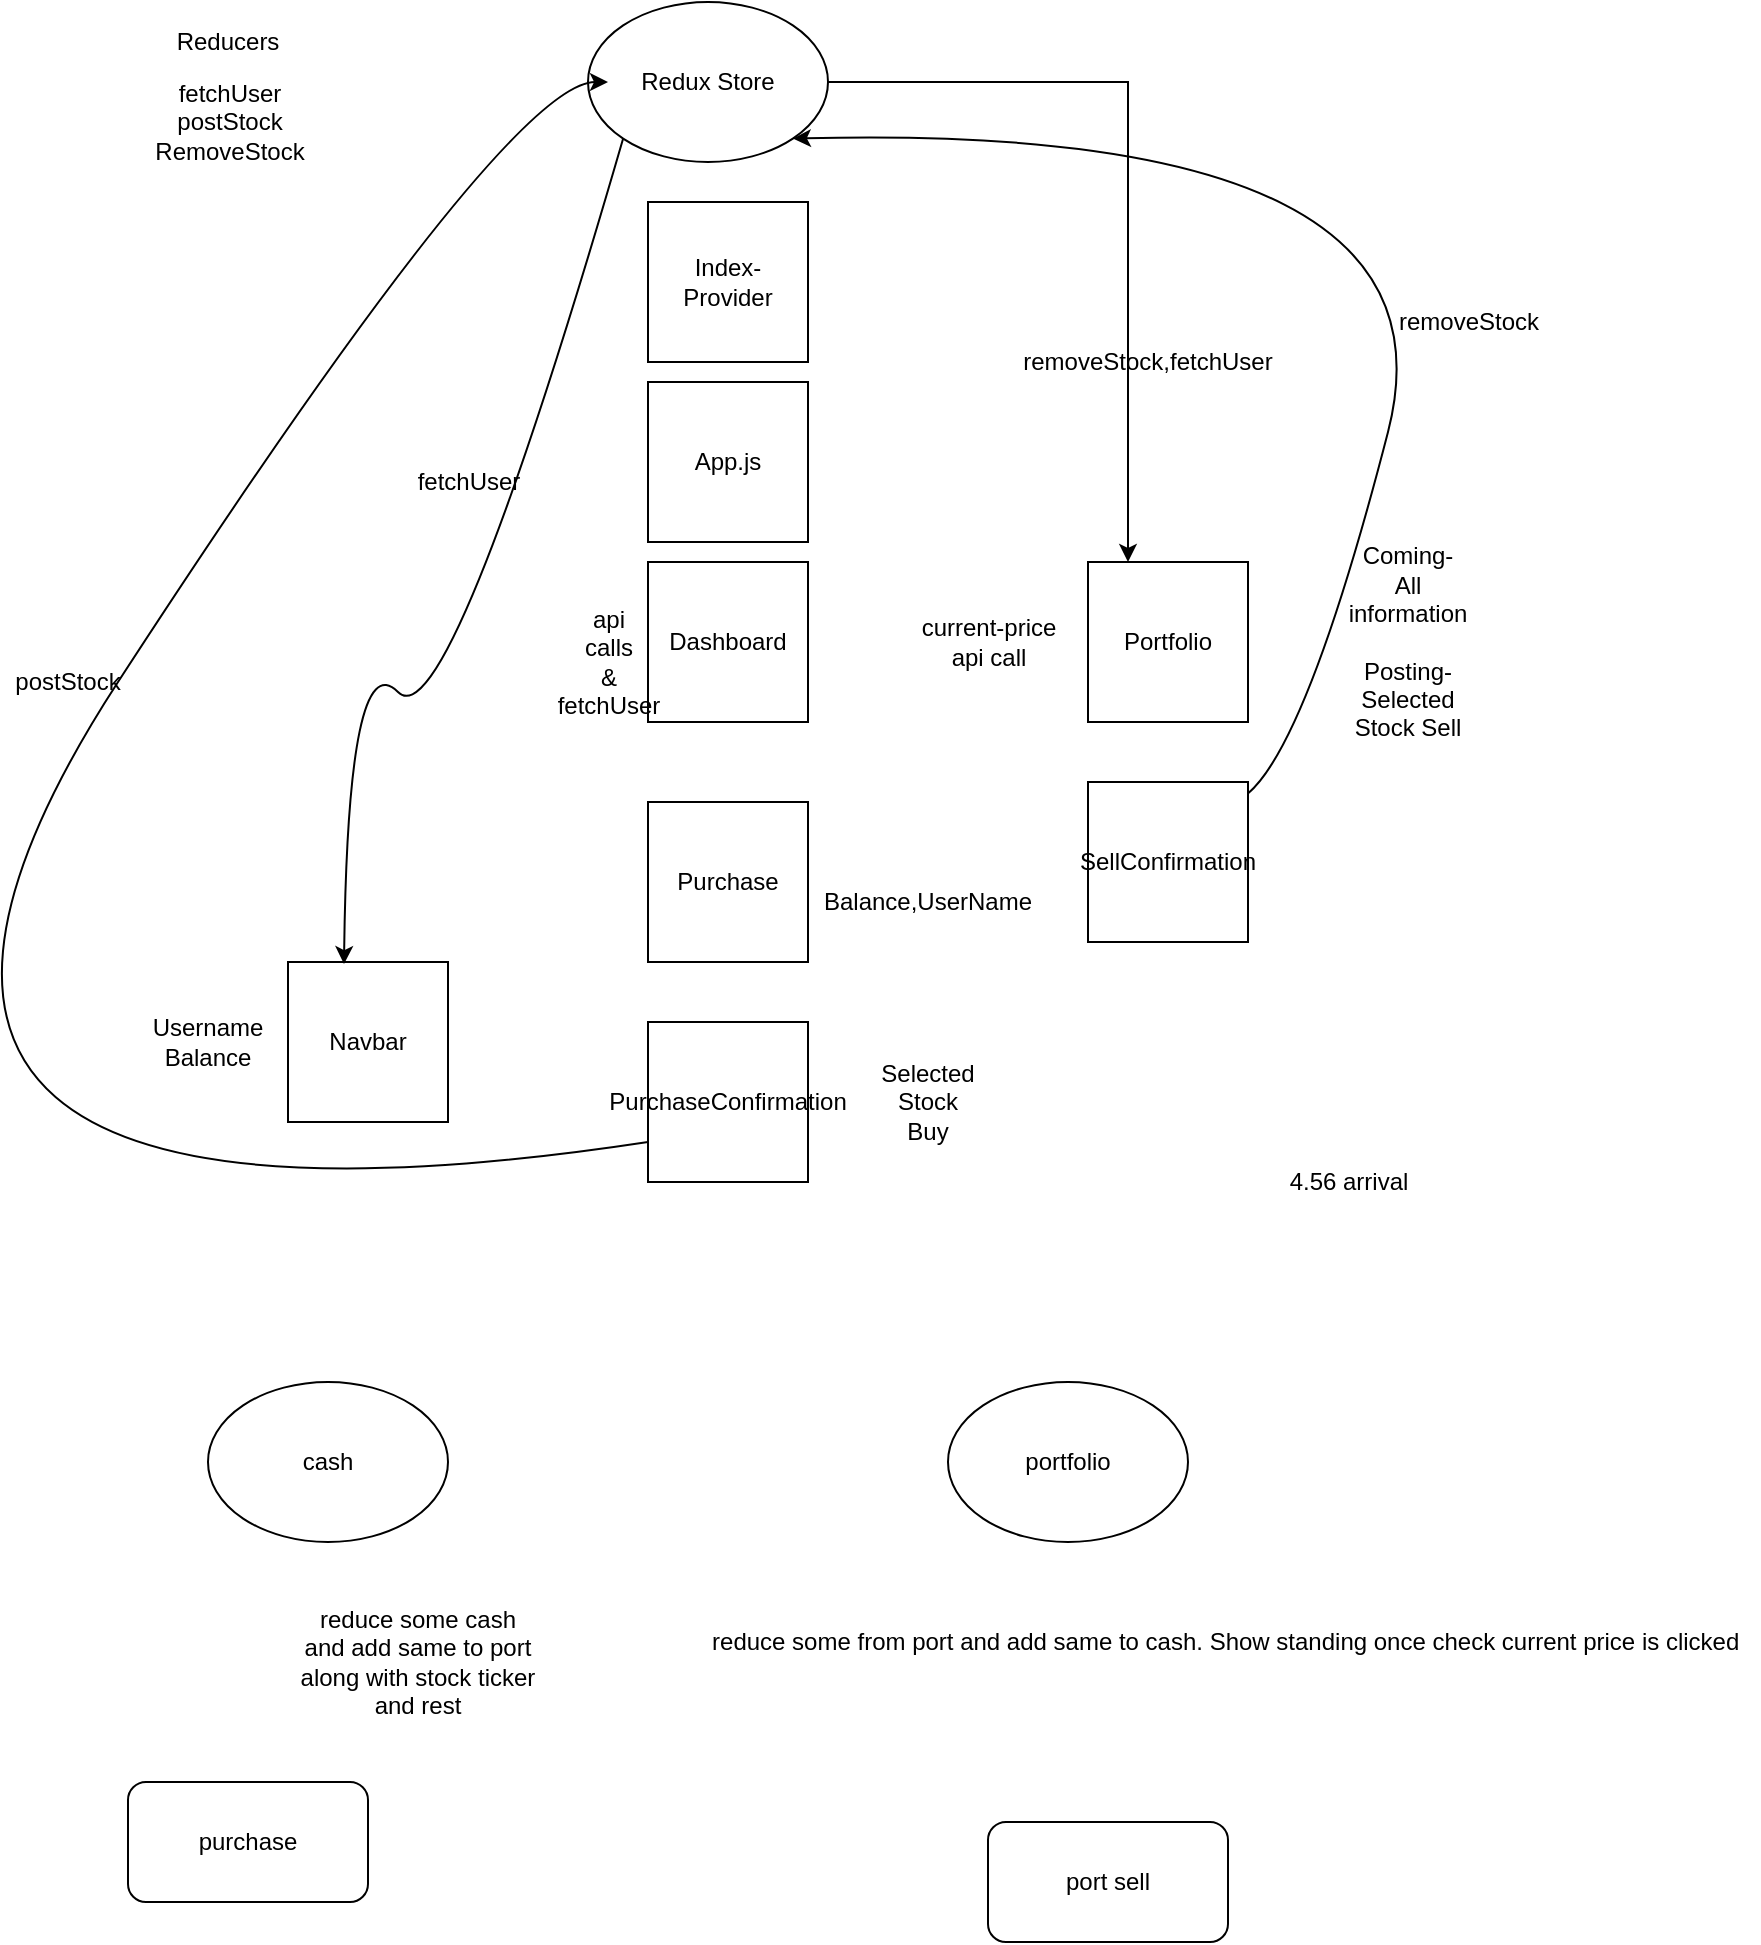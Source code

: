 <mxfile version="13.4.6" type="device"><diagram id="IFWG4bQbkCaNXsrfukvy" name="Page-1"><mxGraphModel dx="1422" dy="794" grid="1" gridSize="10" guides="1" tooltips="1" connect="1" arrows="1" fold="1" page="1" pageScale="1" pageWidth="827" pageHeight="1169" math="0" shadow="0"><root><mxCell id="0"/><mxCell id="1" parent="0"/><mxCell id="FCUH_WfmkiMmbu-LGiSa-32" style="edgeStyle=orthogonalEdgeStyle;rounded=0;orthogonalLoop=1;jettySize=auto;html=1;entryX=0.25;entryY=0;entryDx=0;entryDy=0;" parent="1" source="FCUH_WfmkiMmbu-LGiSa-1" target="FCUH_WfmkiMmbu-LGiSa-6" edge="1"><mxGeometry relative="1" as="geometry"/></mxCell><mxCell id="FCUH_WfmkiMmbu-LGiSa-1" value="Redux Store" style="ellipse;whiteSpace=wrap;html=1;" parent="1" vertex="1"><mxGeometry x="300" y="10" width="120" height="80" as="geometry"/></mxCell><mxCell id="FCUH_WfmkiMmbu-LGiSa-2" value="Index-Provider" style="whiteSpace=wrap;html=1;aspect=fixed;" parent="1" vertex="1"><mxGeometry x="330" y="110" width="80" height="80" as="geometry"/></mxCell><mxCell id="FCUH_WfmkiMmbu-LGiSa-3" value="App.js" style="whiteSpace=wrap;html=1;aspect=fixed;" parent="1" vertex="1"><mxGeometry x="330" y="200" width="80" height="80" as="geometry"/></mxCell><mxCell id="FCUH_WfmkiMmbu-LGiSa-4" value="Dashboard" style="whiteSpace=wrap;html=1;aspect=fixed;" parent="1" vertex="1"><mxGeometry x="330" y="290" width="80" height="80" as="geometry"/></mxCell><mxCell id="FCUH_WfmkiMmbu-LGiSa-5" value="Navbar" style="whiteSpace=wrap;html=1;aspect=fixed;" parent="1" vertex="1"><mxGeometry x="150" y="490" width="80" height="80" as="geometry"/></mxCell><mxCell id="FCUH_WfmkiMmbu-LGiSa-6" value="Portfolio" style="whiteSpace=wrap;html=1;aspect=fixed;" parent="1" vertex="1"><mxGeometry x="550" y="290" width="80" height="80" as="geometry"/></mxCell><mxCell id="FCUH_WfmkiMmbu-LGiSa-7" value="fetchUser&lt;br&gt;postStock&lt;br&gt;RemoveStock" style="text;html=1;strokeColor=none;fillColor=none;align=center;verticalAlign=middle;whiteSpace=wrap;rounded=0;" parent="1" vertex="1"><mxGeometry x="101" y="60" width="40" height="20" as="geometry"/></mxCell><mxCell id="FCUH_WfmkiMmbu-LGiSa-12" value="Username&lt;br&gt;Balance" style="text;html=1;strokeColor=none;fillColor=none;align=center;verticalAlign=middle;whiteSpace=wrap;rounded=0;" parent="1" vertex="1"><mxGeometry x="90" y="520" width="40" height="20" as="geometry"/></mxCell><mxCell id="FCUH_WfmkiMmbu-LGiSa-14" value="Coming- All information&lt;br&gt;&lt;br&gt;Posting- Selected Stock Sell" style="text;html=1;strokeColor=none;fillColor=none;align=center;verticalAlign=middle;whiteSpace=wrap;rounded=0;" parent="1" vertex="1"><mxGeometry x="690" y="320" width="40" height="20" as="geometry"/></mxCell><mxCell id="FCUH_WfmkiMmbu-LGiSa-17" value="Reducers" style="text;html=1;strokeColor=none;fillColor=none;align=center;verticalAlign=middle;whiteSpace=wrap;rounded=0;" parent="1" vertex="1"><mxGeometry x="100" y="20" width="40" height="20" as="geometry"/></mxCell><mxCell id="FCUH_WfmkiMmbu-LGiSa-18" value="Purchase" style="whiteSpace=wrap;html=1;aspect=fixed;" parent="1" vertex="1"><mxGeometry x="330" y="410" width="80" height="80" as="geometry"/></mxCell><mxCell id="FCUH_WfmkiMmbu-LGiSa-19" value="Selected Stock Buy" style="text;html=1;strokeColor=none;fillColor=none;align=center;verticalAlign=middle;whiteSpace=wrap;rounded=0;" parent="1" vertex="1"><mxGeometry x="450" y="550" width="40" height="20" as="geometry"/></mxCell><mxCell id="FCUH_WfmkiMmbu-LGiSa-20" value="PurchaseConfirmation" style="whiteSpace=wrap;html=1;aspect=fixed;" parent="1" vertex="1"><mxGeometry x="330" y="520" width="80" height="80" as="geometry"/></mxCell><mxCell id="FCUH_WfmkiMmbu-LGiSa-21" value="" style="curved=1;endArrow=classic;html=1;exitX=0;exitY=0.75;exitDx=0;exitDy=0;" parent="1" source="FCUH_WfmkiMmbu-LGiSa-20" edge="1"><mxGeometry width="50" height="50" relative="1" as="geometry"><mxPoint x="260" y="100" as="sourcePoint"/><mxPoint x="310" y="50" as="targetPoint"/><Array as="points"><mxPoint x="-130" y="650"/><mxPoint x="260" y="50"/></Array></mxGeometry></mxCell><mxCell id="FCUH_WfmkiMmbu-LGiSa-23" value="Balance,UserName" style="text;html=1;strokeColor=none;fillColor=none;align=center;verticalAlign=middle;whiteSpace=wrap;rounded=0;" parent="1" vertex="1"><mxGeometry x="450" y="450" width="40" height="20" as="geometry"/></mxCell><mxCell id="FCUH_WfmkiMmbu-LGiSa-26" value="postStock" style="text;html=1;strokeColor=none;fillColor=none;align=center;verticalAlign=middle;whiteSpace=wrap;rounded=0;" parent="1" vertex="1"><mxGeometry x="20" y="340" width="40" height="20" as="geometry"/></mxCell><mxCell id="FCUH_WfmkiMmbu-LGiSa-27" value="removeStock,fetchUser" style="text;html=1;strokeColor=none;fillColor=none;align=center;verticalAlign=middle;whiteSpace=wrap;rounded=0;" parent="1" vertex="1"><mxGeometry x="560" y="180" width="40" height="20" as="geometry"/></mxCell><mxCell id="FCUH_WfmkiMmbu-LGiSa-30" value="" style="curved=1;endArrow=classic;html=1;entryX=0.35;entryY=0.013;entryDx=0;entryDy=0;entryPerimeter=0;exitX=0;exitY=1;exitDx=0;exitDy=0;" parent="1" source="FCUH_WfmkiMmbu-LGiSa-1" target="FCUH_WfmkiMmbu-LGiSa-5" edge="1"><mxGeometry width="50" height="50" relative="1" as="geometry"><mxPoint x="180" y="380" as="sourcePoint"/><mxPoint x="230" y="330" as="targetPoint"/><Array as="points"><mxPoint x="230" y="380"/><mxPoint x="180" y="330"/></Array></mxGeometry></mxCell><mxCell id="FCUH_WfmkiMmbu-LGiSa-33" value="SellConfirmation" style="whiteSpace=wrap;html=1;aspect=fixed;" parent="1" vertex="1"><mxGeometry x="550" y="400" width="80" height="80" as="geometry"/></mxCell><mxCell id="FCUH_WfmkiMmbu-LGiSa-34" value="" style="curved=1;endArrow=classic;html=1;entryX=1;entryY=1;entryDx=0;entryDy=0;" parent="1" source="FCUH_WfmkiMmbu-LGiSa-33" target="FCUH_WfmkiMmbu-LGiSa-1" edge="1"><mxGeometry width="50" height="50" relative="1" as="geometry"><mxPoint x="610" y="380" as="sourcePoint"/><mxPoint x="660" y="330" as="targetPoint"/><Array as="points"><mxPoint x="660" y="380"/><mxPoint x="740" y="70"/></Array></mxGeometry></mxCell><mxCell id="2" value="removeStock" style="text;html=1;align=center;verticalAlign=middle;resizable=0;points=[];autosize=1;" parent="1" vertex="1"><mxGeometry x="695" y="160" width="90" height="20" as="geometry"/></mxCell><mxCell id="FCUH_WfmkiMmbu-LGiSa-35" value="api&lt;br&gt;calls&lt;br&gt;&amp;amp;&lt;br&gt;fetchUser" style="text;html=1;align=center;verticalAlign=middle;resizable=0;points=[];autosize=1;" parent="1" vertex="1"><mxGeometry x="275" y="310" width="70" height="60" as="geometry"/></mxCell><mxCell id="FCUH_WfmkiMmbu-LGiSa-36" value="current-price&lt;br&gt;api call" style="text;html=1;align=center;verticalAlign=middle;resizable=0;points=[];autosize=1;" parent="1" vertex="1"><mxGeometry x="460" y="315" width="80" height="30" as="geometry"/></mxCell><mxCell id="FCUH_WfmkiMmbu-LGiSa-37" value="fetchUser" style="text;html=1;align=center;verticalAlign=middle;resizable=0;points=[];autosize=1;" parent="1" vertex="1"><mxGeometry x="205" y="240" width="70" height="20" as="geometry"/></mxCell><mxCell id="x9VSWBMc3Hw5S1WRQn8G-2" value="cash" style="ellipse;whiteSpace=wrap;html=1;" vertex="1" parent="1"><mxGeometry x="110" y="700" width="120" height="80" as="geometry"/></mxCell><mxCell id="x9VSWBMc3Hw5S1WRQn8G-3" value="portfolio" style="ellipse;whiteSpace=wrap;html=1;" vertex="1" parent="1"><mxGeometry x="480" y="700" width="120" height="80" as="geometry"/></mxCell><mxCell id="x9VSWBMc3Hw5S1WRQn8G-4" value="purchase" style="rounded=1;whiteSpace=wrap;html=1;" vertex="1" parent="1"><mxGeometry x="70" y="900" width="120" height="60" as="geometry"/></mxCell><mxCell id="x9VSWBMc3Hw5S1WRQn8G-5" value="reduce some cash and add same to port along with stock ticker and rest" style="text;html=1;strokeColor=none;fillColor=none;align=center;verticalAlign=middle;whiteSpace=wrap;rounded=0;" vertex="1" parent="1"><mxGeometry x="155" y="830" width="120" height="20" as="geometry"/></mxCell><mxCell id="x9VSWBMc3Hw5S1WRQn8G-6" value="port sell" style="rounded=1;whiteSpace=wrap;html=1;" vertex="1" parent="1"><mxGeometry x="500" y="920" width="120" height="60" as="geometry"/></mxCell><mxCell id="x9VSWBMc3Hw5S1WRQn8G-7" value="reduce some from port and add same to cash. Show standing once check current price is clicked&amp;nbsp;" style="text;html=1;align=center;verticalAlign=middle;resizable=0;points=[];autosize=1;" vertex="1" parent="1"><mxGeometry x="355" y="820" width="530" height="20" as="geometry"/></mxCell><mxCell id="x9VSWBMc3Hw5S1WRQn8G-9" value="4.56 arrival" style="text;html=1;align=center;verticalAlign=middle;resizable=0;points=[];autosize=1;" vertex="1" parent="1"><mxGeometry x="645" y="590" width="70" height="20" as="geometry"/></mxCell></root></mxGraphModel></diagram></mxfile>